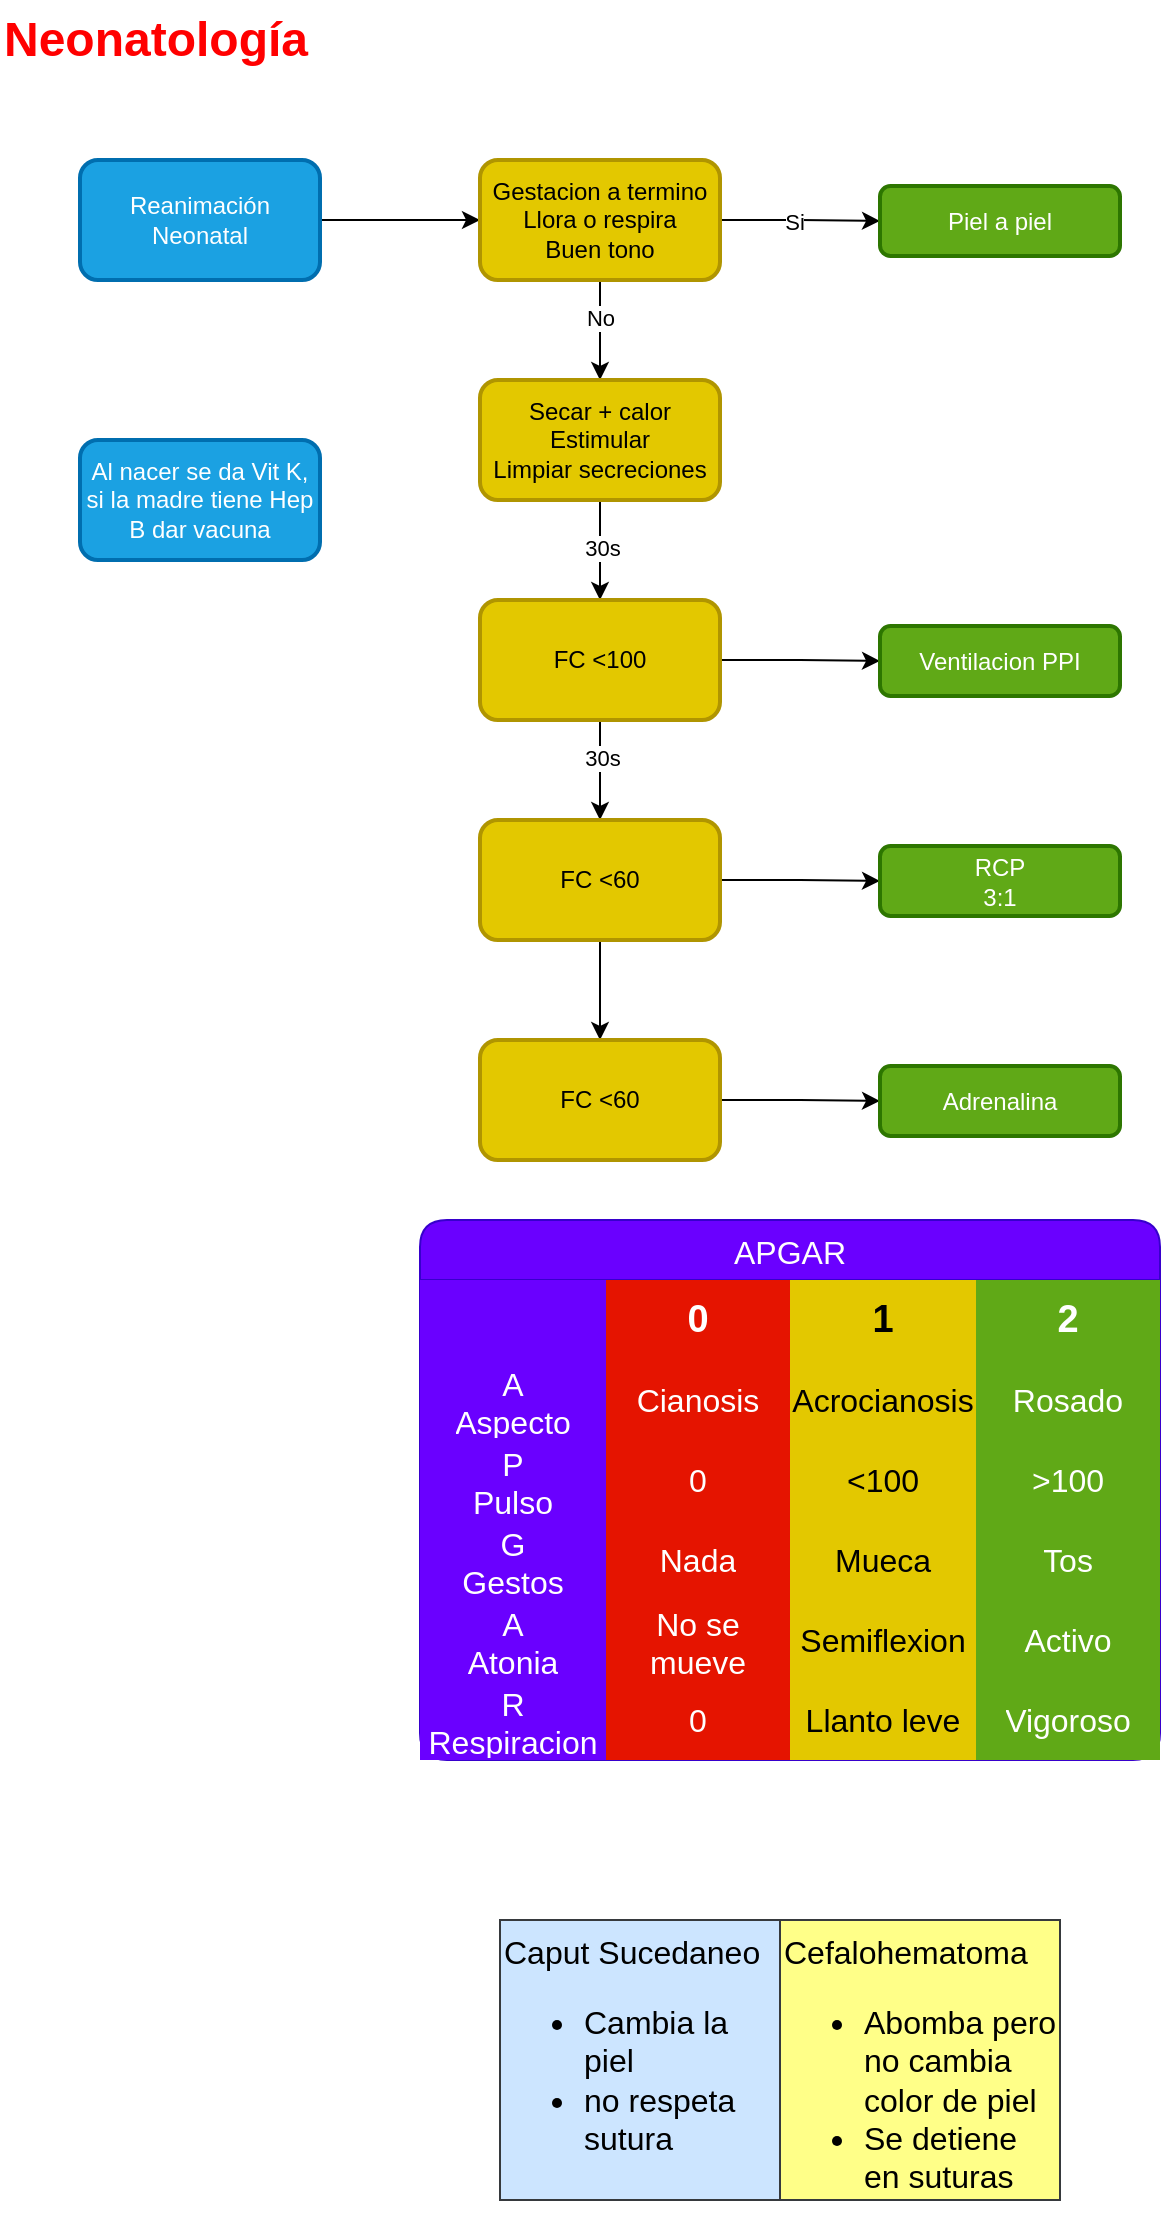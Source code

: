 <mxfile version="21.5.2" type="github">
  <diagram name="Página-1" id="TcPMoGSx8ZJz2rr5X1lu">
    <mxGraphModel dx="235" dy="804" grid="1" gridSize="10" guides="1" tooltips="1" connect="1" arrows="1" fold="1" page="1" pageScale="1" pageWidth="850" pageHeight="1100" math="0" shadow="0">
      <root>
        <mxCell id="0" />
        <mxCell id="1" parent="0" />
        <mxCell id="HqyEcuFVQdqJihXE6mJL-1" value="Neonatología" style="text;strokeColor=none;fillColor=none;html=1;fontSize=24;fontStyle=1;verticalAlign=middle;align=left;fontColor=#FF0000;" parent="1" vertex="1">
          <mxGeometry x="40" y="40" width="100" height="40" as="geometry" />
        </mxCell>
        <mxCell id="HqyEcuFVQdqJihXE6mJL-4" value="" style="edgeStyle=orthogonalEdgeStyle;rounded=0;orthogonalLoop=1;jettySize=auto;html=1;" parent="1" source="HqyEcuFVQdqJihXE6mJL-2" target="HqyEcuFVQdqJihXE6mJL-3" edge="1">
          <mxGeometry relative="1" as="geometry" />
        </mxCell>
        <mxCell id="HqyEcuFVQdqJihXE6mJL-2" value="Reanimación Neonatal" style="rounded=1;whiteSpace=wrap;html=1;fillColor=#1ba1e2;strokeColor=#006EAF;fontColor=#ffffff;strokeWidth=2;" parent="1" vertex="1">
          <mxGeometry x="80" y="120" width="120" height="60" as="geometry" />
        </mxCell>
        <mxCell id="HqyEcuFVQdqJihXE6mJL-6" value="" style="edgeStyle=orthogonalEdgeStyle;rounded=0;orthogonalLoop=1;jettySize=auto;html=1;" parent="1" source="HqyEcuFVQdqJihXE6mJL-3" target="HqyEcuFVQdqJihXE6mJL-5" edge="1">
          <mxGeometry relative="1" as="geometry" />
        </mxCell>
        <mxCell id="HqyEcuFVQdqJihXE6mJL-10" value="Si" style="edgeLabel;html=1;align=center;verticalAlign=middle;resizable=0;points=[];" parent="HqyEcuFVQdqJihXE6mJL-6" vertex="1" connectable="0">
          <mxGeometry x="-0.075" y="-2" relative="1" as="geometry">
            <mxPoint y="-1" as="offset" />
          </mxGeometry>
        </mxCell>
        <mxCell id="HqyEcuFVQdqJihXE6mJL-8" value="" style="edgeStyle=orthogonalEdgeStyle;rounded=0;orthogonalLoop=1;jettySize=auto;html=1;" parent="1" source="HqyEcuFVQdqJihXE6mJL-3" target="HqyEcuFVQdqJihXE6mJL-7" edge="1">
          <mxGeometry relative="1" as="geometry" />
        </mxCell>
        <mxCell id="HqyEcuFVQdqJihXE6mJL-9" value="No" style="edgeLabel;html=1;align=center;verticalAlign=middle;resizable=0;points=[];" parent="HqyEcuFVQdqJihXE6mJL-8" vertex="1" connectable="0">
          <mxGeometry x="-0.24" relative="1" as="geometry">
            <mxPoint as="offset" />
          </mxGeometry>
        </mxCell>
        <mxCell id="HqyEcuFVQdqJihXE6mJL-3" value="Gestacion a termino&lt;br&gt;Llora o respira&lt;br&gt;Buen tono" style="whiteSpace=wrap;html=1;rounded=1;fillColor=#e3c800;strokeColor=#B09500;fontColor=#000000;strokeWidth=2;" parent="1" vertex="1">
          <mxGeometry x="280" y="120" width="120" height="60" as="geometry" />
        </mxCell>
        <mxCell id="HqyEcuFVQdqJihXE6mJL-5" value="Piel a piel" style="whiteSpace=wrap;html=1;rounded=1;fillColor=#60a917;strokeColor=#2D7600;fontColor=#ffffff;strokeWidth=2;" parent="1" vertex="1">
          <mxGeometry x="480" y="133" width="120" height="35" as="geometry" />
        </mxCell>
        <mxCell id="HqyEcuFVQdqJihXE6mJL-12" value="" style="edgeStyle=orthogonalEdgeStyle;rounded=0;orthogonalLoop=1;jettySize=auto;html=1;" parent="1" source="HqyEcuFVQdqJihXE6mJL-7" target="HqyEcuFVQdqJihXE6mJL-11" edge="1">
          <mxGeometry relative="1" as="geometry" />
        </mxCell>
        <mxCell id="HqyEcuFVQdqJihXE6mJL-13" value="30s" style="edgeLabel;html=1;align=center;verticalAlign=middle;resizable=0;points=[];" parent="HqyEcuFVQdqJihXE6mJL-12" vertex="1" connectable="0">
          <mxGeometry x="-0.04" y="1" relative="1" as="geometry">
            <mxPoint as="offset" />
          </mxGeometry>
        </mxCell>
        <mxCell id="HqyEcuFVQdqJihXE6mJL-7" value="Secar + calor&lt;br&gt;Estimular&lt;br&gt;Limpiar secreciones" style="whiteSpace=wrap;html=1;rounded=1;fillColor=#e3c800;strokeColor=#B09500;fontColor=#000000;strokeWidth=2;" parent="1" vertex="1">
          <mxGeometry x="280" y="230" width="120" height="60" as="geometry" />
        </mxCell>
        <mxCell id="HqyEcuFVQdqJihXE6mJL-15" value="" style="edgeStyle=orthogonalEdgeStyle;rounded=0;orthogonalLoop=1;jettySize=auto;html=1;" parent="1" source="HqyEcuFVQdqJihXE6mJL-11" target="HqyEcuFVQdqJihXE6mJL-14" edge="1">
          <mxGeometry relative="1" as="geometry" />
        </mxCell>
        <mxCell id="HqyEcuFVQdqJihXE6mJL-17" value="" style="edgeStyle=orthogonalEdgeStyle;rounded=0;orthogonalLoop=1;jettySize=auto;html=1;" parent="1" source="HqyEcuFVQdqJihXE6mJL-11" target="HqyEcuFVQdqJihXE6mJL-16" edge="1">
          <mxGeometry relative="1" as="geometry" />
        </mxCell>
        <mxCell id="HqyEcuFVQdqJihXE6mJL-18" value="30s" style="edgeLabel;html=1;align=center;verticalAlign=middle;resizable=0;points=[];" parent="HqyEcuFVQdqJihXE6mJL-17" vertex="1" connectable="0">
          <mxGeometry x="-0.24" y="3" relative="1" as="geometry">
            <mxPoint x="-2" as="offset" />
          </mxGeometry>
        </mxCell>
        <mxCell id="HqyEcuFVQdqJihXE6mJL-11" value="FC &amp;lt;100" style="whiteSpace=wrap;html=1;rounded=1;fillColor=#e3c800;strokeColor=#B09500;fontColor=#000000;strokeWidth=2;" parent="1" vertex="1">
          <mxGeometry x="280" y="340" width="120" height="60" as="geometry" />
        </mxCell>
        <mxCell id="HqyEcuFVQdqJihXE6mJL-14" value="Ventilacion PPI" style="whiteSpace=wrap;html=1;rounded=1;fillColor=#60a917;strokeColor=#2D7600;fontColor=#ffffff;strokeWidth=2;" parent="1" vertex="1">
          <mxGeometry x="480" y="353" width="120" height="35" as="geometry" />
        </mxCell>
        <mxCell id="HqyEcuFVQdqJihXE6mJL-20" value="" style="edgeStyle=orthogonalEdgeStyle;rounded=0;orthogonalLoop=1;jettySize=auto;html=1;" parent="1" source="HqyEcuFVQdqJihXE6mJL-16" target="HqyEcuFVQdqJihXE6mJL-19" edge="1">
          <mxGeometry relative="1" as="geometry" />
        </mxCell>
        <mxCell id="HqyEcuFVQdqJihXE6mJL-22" value="" style="edgeStyle=orthogonalEdgeStyle;rounded=0;orthogonalLoop=1;jettySize=auto;html=1;" parent="1" source="HqyEcuFVQdqJihXE6mJL-16" target="HqyEcuFVQdqJihXE6mJL-21" edge="1">
          <mxGeometry relative="1" as="geometry" />
        </mxCell>
        <mxCell id="HqyEcuFVQdqJihXE6mJL-16" value="FC &amp;lt;60" style="whiteSpace=wrap;html=1;rounded=1;fillColor=#e3c800;strokeColor=#B09500;fontColor=#000000;strokeWidth=2;" parent="1" vertex="1">
          <mxGeometry x="280" y="450" width="120" height="60" as="geometry" />
        </mxCell>
        <mxCell id="HqyEcuFVQdqJihXE6mJL-19" value="RCP &lt;br&gt;3:1" style="whiteSpace=wrap;html=1;rounded=1;fillColor=#60a917;strokeColor=#2D7600;fontColor=#ffffff;strokeWidth=2;" parent="1" vertex="1">
          <mxGeometry x="480" y="463" width="120" height="35" as="geometry" />
        </mxCell>
        <mxCell id="HqyEcuFVQdqJihXE6mJL-24" value="" style="edgeStyle=orthogonalEdgeStyle;rounded=0;orthogonalLoop=1;jettySize=auto;html=1;" parent="1" source="HqyEcuFVQdqJihXE6mJL-21" target="HqyEcuFVQdqJihXE6mJL-23" edge="1">
          <mxGeometry relative="1" as="geometry" />
        </mxCell>
        <mxCell id="HqyEcuFVQdqJihXE6mJL-21" value="FC &amp;lt;60" style="whiteSpace=wrap;html=1;rounded=1;fillColor=#e3c800;strokeColor=#B09500;fontColor=#000000;strokeWidth=2;" parent="1" vertex="1">
          <mxGeometry x="280" y="560" width="120" height="60" as="geometry" />
        </mxCell>
        <mxCell id="HqyEcuFVQdqJihXE6mJL-23" value="Adrenalina" style="whiteSpace=wrap;html=1;rounded=1;fillColor=#60a917;strokeColor=#2D7600;fontColor=#ffffff;strokeWidth=2;" parent="1" vertex="1">
          <mxGeometry x="480" y="573" width="120" height="35" as="geometry" />
        </mxCell>
        <mxCell id="HqyEcuFVQdqJihXE6mJL-25" value="Al nacer se da Vit K, si la madre tiene Hep B dar vacuna" style="whiteSpace=wrap;html=1;fillColor=#1ba1e2;strokeColor=#006EAF;fontColor=#ffffff;rounded=1;strokeWidth=2;" parent="1" vertex="1">
          <mxGeometry x="80" y="260" width="120" height="60" as="geometry" />
        </mxCell>
        <mxCell id="HqyEcuFVQdqJihXE6mJL-27" value="APGAR" style="shape=table;startSize=30;container=1;collapsible=0;childLayout=tableLayout;strokeColor=#3700CC;fontSize=16;fillColor=#6a00ff;fontColor=#ffffff;rounded=1;" parent="1" vertex="1">
          <mxGeometry x="250" y="650" width="370" height="270" as="geometry" />
        </mxCell>
        <mxCell id="HqyEcuFVQdqJihXE6mJL-28" value="" style="shape=tableRow;horizontal=0;startSize=0;swimlaneHead=0;swimlaneBody=0;strokeColor=inherit;top=0;left=0;bottom=0;right=0;collapsible=0;dropTarget=0;fillColor=none;points=[[0,0.5],[1,0.5]];portConstraint=eastwest;fontSize=16;" parent="HqyEcuFVQdqJihXE6mJL-27" vertex="1">
          <mxGeometry y="30" width="370" height="40" as="geometry" />
        </mxCell>
        <mxCell id="HqyEcuFVQdqJihXE6mJL-29" value="" style="shape=partialRectangle;html=1;whiteSpace=wrap;connectable=0;strokeColor=#3700CC;overflow=hidden;fillColor=#6a00ff;top=0;left=0;bottom=0;right=0;pointerEvents=1;fontSize=16;fontColor=#ffffff;" parent="HqyEcuFVQdqJihXE6mJL-28" vertex="1">
          <mxGeometry width="93" height="40" as="geometry">
            <mxRectangle width="93" height="40" as="alternateBounds" />
          </mxGeometry>
        </mxCell>
        <mxCell id="HqyEcuFVQdqJihXE6mJL-30" value="0" style="shape=partialRectangle;html=1;whiteSpace=wrap;connectable=0;strokeColor=#B20000;overflow=hidden;fillColor=#e51400;top=0;left=0;bottom=0;right=0;pointerEvents=1;fontSize=19;fontColor=#ffffff;fontStyle=1;strokeWidth=4;" parent="HqyEcuFVQdqJihXE6mJL-28" vertex="1">
          <mxGeometry x="93" width="92" height="40" as="geometry">
            <mxRectangle width="92" height="40" as="alternateBounds" />
          </mxGeometry>
        </mxCell>
        <mxCell id="HqyEcuFVQdqJihXE6mJL-31" value="1" style="shape=partialRectangle;html=1;whiteSpace=wrap;connectable=0;strokeColor=#B09500;overflow=hidden;fillColor=#e3c800;top=0;left=0;bottom=0;right=0;pointerEvents=1;fontSize=19;fontColor=#000000;fontStyle=1;strokeWidth=4;" parent="HqyEcuFVQdqJihXE6mJL-28" vertex="1">
          <mxGeometry x="185" width="93" height="40" as="geometry">
            <mxRectangle width="93" height="40" as="alternateBounds" />
          </mxGeometry>
        </mxCell>
        <mxCell id="HqyEcuFVQdqJihXE6mJL-52" value="2" style="shape=partialRectangle;html=1;whiteSpace=wrap;connectable=0;strokeColor=#2D7600;overflow=hidden;fillColor=#60a917;top=0;left=0;bottom=0;right=0;pointerEvents=1;fontSize=19;fontColor=#ffffff;fontStyle=1;strokeWidth=4;" parent="HqyEcuFVQdqJihXE6mJL-28" vertex="1">
          <mxGeometry x="278" width="92" height="40" as="geometry">
            <mxRectangle width="92" height="40" as="alternateBounds" />
          </mxGeometry>
        </mxCell>
        <mxCell id="HqyEcuFVQdqJihXE6mJL-32" value="" style="shape=tableRow;horizontal=0;startSize=0;swimlaneHead=0;swimlaneBody=0;strokeColor=inherit;top=0;left=0;bottom=0;right=0;collapsible=0;dropTarget=0;fillColor=none;points=[[0,0.5],[1,0.5]];portConstraint=eastwest;fontSize=16;" parent="HqyEcuFVQdqJihXE6mJL-27" vertex="1">
          <mxGeometry y="70" width="370" height="40" as="geometry" />
        </mxCell>
        <mxCell id="HqyEcuFVQdqJihXE6mJL-33" value="A&lt;br&gt;Aspecto" style="shape=partialRectangle;html=1;whiteSpace=wrap;connectable=0;strokeColor=#3700CC;overflow=hidden;fillColor=#6a00ff;top=0;left=0;bottom=0;right=0;pointerEvents=1;fontSize=16;fontColor=#ffffff;" parent="HqyEcuFVQdqJihXE6mJL-32" vertex="1">
          <mxGeometry width="93" height="40" as="geometry">
            <mxRectangle width="93" height="40" as="alternateBounds" />
          </mxGeometry>
        </mxCell>
        <mxCell id="HqyEcuFVQdqJihXE6mJL-34" value="Cianosis" style="shape=partialRectangle;html=1;whiteSpace=wrap;connectable=0;strokeColor=#B20000;overflow=hidden;fillColor=#e51400;top=0;left=0;bottom=0;right=0;pointerEvents=1;fontSize=16;fontColor=#ffffff;" parent="HqyEcuFVQdqJihXE6mJL-32" vertex="1">
          <mxGeometry x="93" width="92" height="40" as="geometry">
            <mxRectangle width="92" height="40" as="alternateBounds" />
          </mxGeometry>
        </mxCell>
        <mxCell id="HqyEcuFVQdqJihXE6mJL-35" value="Acrocianosis" style="shape=partialRectangle;html=1;whiteSpace=wrap;connectable=0;strokeColor=#B09500;overflow=hidden;fillColor=#e3c800;top=0;left=0;bottom=0;right=0;pointerEvents=1;fontSize=16;fontColor=#000000;" parent="HqyEcuFVQdqJihXE6mJL-32" vertex="1">
          <mxGeometry x="185" width="93" height="40" as="geometry">
            <mxRectangle width="93" height="40" as="alternateBounds" />
          </mxGeometry>
        </mxCell>
        <mxCell id="HqyEcuFVQdqJihXE6mJL-53" value="Rosado" style="shape=partialRectangle;html=1;whiteSpace=wrap;connectable=0;strokeColor=#2D7600;overflow=hidden;fillColor=#60a917;top=0;left=0;bottom=0;right=0;pointerEvents=1;fontSize=16;fontColor=#ffffff;" parent="HqyEcuFVQdqJihXE6mJL-32" vertex="1">
          <mxGeometry x="278" width="92" height="40" as="geometry">
            <mxRectangle width="92" height="40" as="alternateBounds" />
          </mxGeometry>
        </mxCell>
        <mxCell id="HqyEcuFVQdqJihXE6mJL-36" value="" style="shape=tableRow;horizontal=0;startSize=0;swimlaneHead=0;swimlaneBody=0;strokeColor=inherit;top=0;left=0;bottom=0;right=0;collapsible=0;dropTarget=0;fillColor=none;points=[[0,0.5],[1,0.5]];portConstraint=eastwest;fontSize=16;" parent="HqyEcuFVQdqJihXE6mJL-27" vertex="1">
          <mxGeometry y="110" width="370" height="40" as="geometry" />
        </mxCell>
        <mxCell id="HqyEcuFVQdqJihXE6mJL-37" value="P&lt;br&gt;Pulso" style="shape=partialRectangle;html=1;whiteSpace=wrap;connectable=0;strokeColor=#3700CC;overflow=hidden;fillColor=#6a00ff;top=0;left=0;bottom=0;right=0;pointerEvents=1;fontSize=16;fontColor=#ffffff;" parent="HqyEcuFVQdqJihXE6mJL-36" vertex="1">
          <mxGeometry width="93" height="40" as="geometry">
            <mxRectangle width="93" height="40" as="alternateBounds" />
          </mxGeometry>
        </mxCell>
        <mxCell id="HqyEcuFVQdqJihXE6mJL-38" value="0" style="shape=partialRectangle;html=1;whiteSpace=wrap;connectable=0;strokeColor=#B20000;overflow=hidden;fillColor=#e51400;top=0;left=0;bottom=0;right=0;pointerEvents=1;fontSize=16;fontColor=#ffffff;" parent="HqyEcuFVQdqJihXE6mJL-36" vertex="1">
          <mxGeometry x="93" width="92" height="40" as="geometry">
            <mxRectangle width="92" height="40" as="alternateBounds" />
          </mxGeometry>
        </mxCell>
        <mxCell id="HqyEcuFVQdqJihXE6mJL-39" value="&amp;lt;100" style="shape=partialRectangle;html=1;whiteSpace=wrap;connectable=0;strokeColor=#B09500;overflow=hidden;fillColor=#e3c800;top=0;left=0;bottom=0;right=0;pointerEvents=1;fontSize=16;fontColor=#000000;" parent="HqyEcuFVQdqJihXE6mJL-36" vertex="1">
          <mxGeometry x="185" width="93" height="40" as="geometry">
            <mxRectangle width="93" height="40" as="alternateBounds" />
          </mxGeometry>
        </mxCell>
        <mxCell id="HqyEcuFVQdqJihXE6mJL-54" value="&amp;gt;100" style="shape=partialRectangle;html=1;whiteSpace=wrap;connectable=0;strokeColor=#2D7600;overflow=hidden;fillColor=#60a917;top=0;left=0;bottom=0;right=0;pointerEvents=1;fontSize=16;fontColor=#ffffff;" parent="HqyEcuFVQdqJihXE6mJL-36" vertex="1">
          <mxGeometry x="278" width="92" height="40" as="geometry">
            <mxRectangle width="92" height="40" as="alternateBounds" />
          </mxGeometry>
        </mxCell>
        <mxCell id="HqyEcuFVQdqJihXE6mJL-40" style="shape=tableRow;horizontal=0;startSize=0;swimlaneHead=0;swimlaneBody=0;strokeColor=inherit;top=0;left=0;bottom=0;right=0;collapsible=0;dropTarget=0;fillColor=none;points=[[0,0.5],[1,0.5]];portConstraint=eastwest;fontSize=16;" parent="HqyEcuFVQdqJihXE6mJL-27" vertex="1">
          <mxGeometry y="150" width="370" height="40" as="geometry" />
        </mxCell>
        <mxCell id="HqyEcuFVQdqJihXE6mJL-41" value="G&lt;br&gt;Gestos" style="shape=partialRectangle;html=1;whiteSpace=wrap;connectable=0;strokeColor=#3700CC;overflow=hidden;fillColor=#6a00ff;top=0;left=0;bottom=0;right=0;pointerEvents=1;fontSize=16;fontColor=#ffffff;" parent="HqyEcuFVQdqJihXE6mJL-40" vertex="1">
          <mxGeometry width="93" height="40" as="geometry">
            <mxRectangle width="93" height="40" as="alternateBounds" />
          </mxGeometry>
        </mxCell>
        <mxCell id="HqyEcuFVQdqJihXE6mJL-42" value="Nada" style="shape=partialRectangle;html=1;whiteSpace=wrap;connectable=0;strokeColor=#B20000;overflow=hidden;fillColor=#e51400;top=0;left=0;bottom=0;right=0;pointerEvents=1;fontSize=16;fontColor=#ffffff;" parent="HqyEcuFVQdqJihXE6mJL-40" vertex="1">
          <mxGeometry x="93" width="92" height="40" as="geometry">
            <mxRectangle width="92" height="40" as="alternateBounds" />
          </mxGeometry>
        </mxCell>
        <mxCell id="HqyEcuFVQdqJihXE6mJL-43" value="Mueca" style="shape=partialRectangle;html=1;whiteSpace=wrap;connectable=0;strokeColor=#B09500;overflow=hidden;fillColor=#e3c800;top=0;left=0;bottom=0;right=0;pointerEvents=1;fontSize=16;fontColor=#000000;" parent="HqyEcuFVQdqJihXE6mJL-40" vertex="1">
          <mxGeometry x="185" width="93" height="40" as="geometry">
            <mxRectangle width="93" height="40" as="alternateBounds" />
          </mxGeometry>
        </mxCell>
        <mxCell id="HqyEcuFVQdqJihXE6mJL-55" value="Tos" style="shape=partialRectangle;html=1;whiteSpace=wrap;connectable=0;strokeColor=#2D7600;overflow=hidden;fillColor=#60a917;top=0;left=0;bottom=0;right=0;pointerEvents=1;fontSize=16;fontColor=#ffffff;" parent="HqyEcuFVQdqJihXE6mJL-40" vertex="1">
          <mxGeometry x="278" width="92" height="40" as="geometry">
            <mxRectangle width="92" height="40" as="alternateBounds" />
          </mxGeometry>
        </mxCell>
        <mxCell id="HqyEcuFVQdqJihXE6mJL-44" style="shape=tableRow;horizontal=0;startSize=0;swimlaneHead=0;swimlaneBody=0;strokeColor=inherit;top=0;left=0;bottom=0;right=0;collapsible=0;dropTarget=0;fillColor=none;points=[[0,0.5],[1,0.5]];portConstraint=eastwest;fontSize=16;" parent="HqyEcuFVQdqJihXE6mJL-27" vertex="1">
          <mxGeometry y="190" width="370" height="40" as="geometry" />
        </mxCell>
        <mxCell id="HqyEcuFVQdqJihXE6mJL-45" value="A&lt;br&gt;Atonia" style="shape=partialRectangle;html=1;whiteSpace=wrap;connectable=0;strokeColor=#3700CC;overflow=hidden;fillColor=#6a00ff;top=0;left=0;bottom=0;right=0;pointerEvents=1;fontSize=16;fontColor=#ffffff;" parent="HqyEcuFVQdqJihXE6mJL-44" vertex="1">
          <mxGeometry width="93" height="40" as="geometry">
            <mxRectangle width="93" height="40" as="alternateBounds" />
          </mxGeometry>
        </mxCell>
        <mxCell id="HqyEcuFVQdqJihXE6mJL-46" value="No se mueve" style="shape=partialRectangle;html=1;whiteSpace=wrap;connectable=0;strokeColor=#B20000;overflow=hidden;fillColor=#e51400;top=0;left=0;bottom=0;right=0;pointerEvents=1;fontSize=16;fontColor=#ffffff;" parent="HqyEcuFVQdqJihXE6mJL-44" vertex="1">
          <mxGeometry x="93" width="92" height="40" as="geometry">
            <mxRectangle width="92" height="40" as="alternateBounds" />
          </mxGeometry>
        </mxCell>
        <mxCell id="HqyEcuFVQdqJihXE6mJL-47" value="Semiflexion" style="shape=partialRectangle;html=1;whiteSpace=wrap;connectable=0;strokeColor=#B09500;overflow=hidden;fillColor=#e3c800;top=0;left=0;bottom=0;right=0;pointerEvents=1;fontSize=16;fontColor=#000000;" parent="HqyEcuFVQdqJihXE6mJL-44" vertex="1">
          <mxGeometry x="185" width="93" height="40" as="geometry">
            <mxRectangle width="93" height="40" as="alternateBounds" />
          </mxGeometry>
        </mxCell>
        <mxCell id="HqyEcuFVQdqJihXE6mJL-56" value="Activo " style="shape=partialRectangle;html=1;whiteSpace=wrap;connectable=0;strokeColor=#2D7600;overflow=hidden;fillColor=#60a917;top=0;left=0;bottom=0;right=0;pointerEvents=1;fontSize=16;fontColor=#ffffff;" parent="HqyEcuFVQdqJihXE6mJL-44" vertex="1">
          <mxGeometry x="278" width="92" height="40" as="geometry">
            <mxRectangle width="92" height="40" as="alternateBounds" />
          </mxGeometry>
        </mxCell>
        <mxCell id="HqyEcuFVQdqJihXE6mJL-48" style="shape=tableRow;horizontal=0;startSize=0;swimlaneHead=0;swimlaneBody=0;strokeColor=inherit;top=0;left=0;bottom=0;right=0;collapsible=0;dropTarget=0;fillColor=none;points=[[0,0.5],[1,0.5]];portConstraint=eastwest;fontSize=16;" parent="HqyEcuFVQdqJihXE6mJL-27" vertex="1">
          <mxGeometry y="230" width="370" height="40" as="geometry" />
        </mxCell>
        <mxCell id="HqyEcuFVQdqJihXE6mJL-49" value="R&lt;br&gt;Respiracion" style="shape=partialRectangle;html=1;whiteSpace=wrap;connectable=0;strokeColor=#3700CC;overflow=hidden;fillColor=#6a00ff;top=0;left=0;bottom=0;right=0;pointerEvents=1;fontSize=16;fontColor=#ffffff;" parent="HqyEcuFVQdqJihXE6mJL-48" vertex="1">
          <mxGeometry width="93" height="40" as="geometry">
            <mxRectangle width="93" height="40" as="alternateBounds" />
          </mxGeometry>
        </mxCell>
        <mxCell id="HqyEcuFVQdqJihXE6mJL-50" value="0" style="shape=partialRectangle;html=1;whiteSpace=wrap;connectable=0;strokeColor=#B20000;overflow=hidden;fillColor=#e51400;top=0;left=0;bottom=0;right=0;pointerEvents=1;fontSize=16;fontColor=#ffffff;" parent="HqyEcuFVQdqJihXE6mJL-48" vertex="1">
          <mxGeometry x="93" width="92" height="40" as="geometry">
            <mxRectangle width="92" height="40" as="alternateBounds" />
          </mxGeometry>
        </mxCell>
        <mxCell id="HqyEcuFVQdqJihXE6mJL-51" value="Llanto leve" style="shape=partialRectangle;html=1;whiteSpace=wrap;connectable=0;strokeColor=#B09500;overflow=hidden;fillColor=#e3c800;top=0;left=0;bottom=0;right=0;pointerEvents=1;fontSize=16;fontColor=#000000;" parent="HqyEcuFVQdqJihXE6mJL-48" vertex="1">
          <mxGeometry x="185" width="93" height="40" as="geometry">
            <mxRectangle width="93" height="40" as="alternateBounds" />
          </mxGeometry>
        </mxCell>
        <mxCell id="HqyEcuFVQdqJihXE6mJL-57" value="Vigoroso" style="shape=partialRectangle;html=1;whiteSpace=wrap;connectable=0;strokeColor=#2D7600;overflow=hidden;fillColor=#60a917;top=0;left=0;bottom=0;right=0;pointerEvents=1;fontSize=16;fontColor=#ffffff;" parent="HqyEcuFVQdqJihXE6mJL-48" vertex="1">
          <mxGeometry x="278" width="92" height="40" as="geometry">
            <mxRectangle width="92" height="40" as="alternateBounds" />
          </mxGeometry>
        </mxCell>
        <mxCell id="3640d2P8LfR4qgrudTrk-1" value="Caput Sucedaneo&lt;br&gt;&lt;ul&gt;&lt;li&gt;&lt;span style=&quot;background-color: initial;&quot;&gt;Cambia la piel&lt;/span&gt;&lt;br&gt;&lt;/li&gt;&lt;li&gt;&lt;span style=&quot;background-color: initial;&quot;&gt;no respeta sutura&lt;/span&gt;&lt;/li&gt;&lt;/ul&gt;" style="rounded=1;whiteSpace=wrap;html=1;fontSize=16;arcSize=0;verticalAlign=top;align=left;fillColor=#cce5ff;strokeColor=#36393d;" vertex="1" parent="1">
          <mxGeometry x="290" y="1000" width="140" height="140" as="geometry" />
        </mxCell>
        <mxCell id="3640d2P8LfR4qgrudTrk-2" value="Cefalohematoma&lt;br&gt;&lt;ul&gt;&lt;li&gt;Abomba pero no cambia color de piel&lt;/li&gt;&lt;li&gt;Se detiene en suturas&lt;/li&gt;&lt;/ul&gt;" style="rounded=1;whiteSpace=wrap;html=1;fontSize=16;arcSize=0;align=left;verticalAlign=top;fillColor=#ffff88;strokeColor=#36393d;" vertex="1" parent="1">
          <mxGeometry x="430" y="1000" width="140" height="140" as="geometry" />
        </mxCell>
      </root>
    </mxGraphModel>
  </diagram>
</mxfile>
